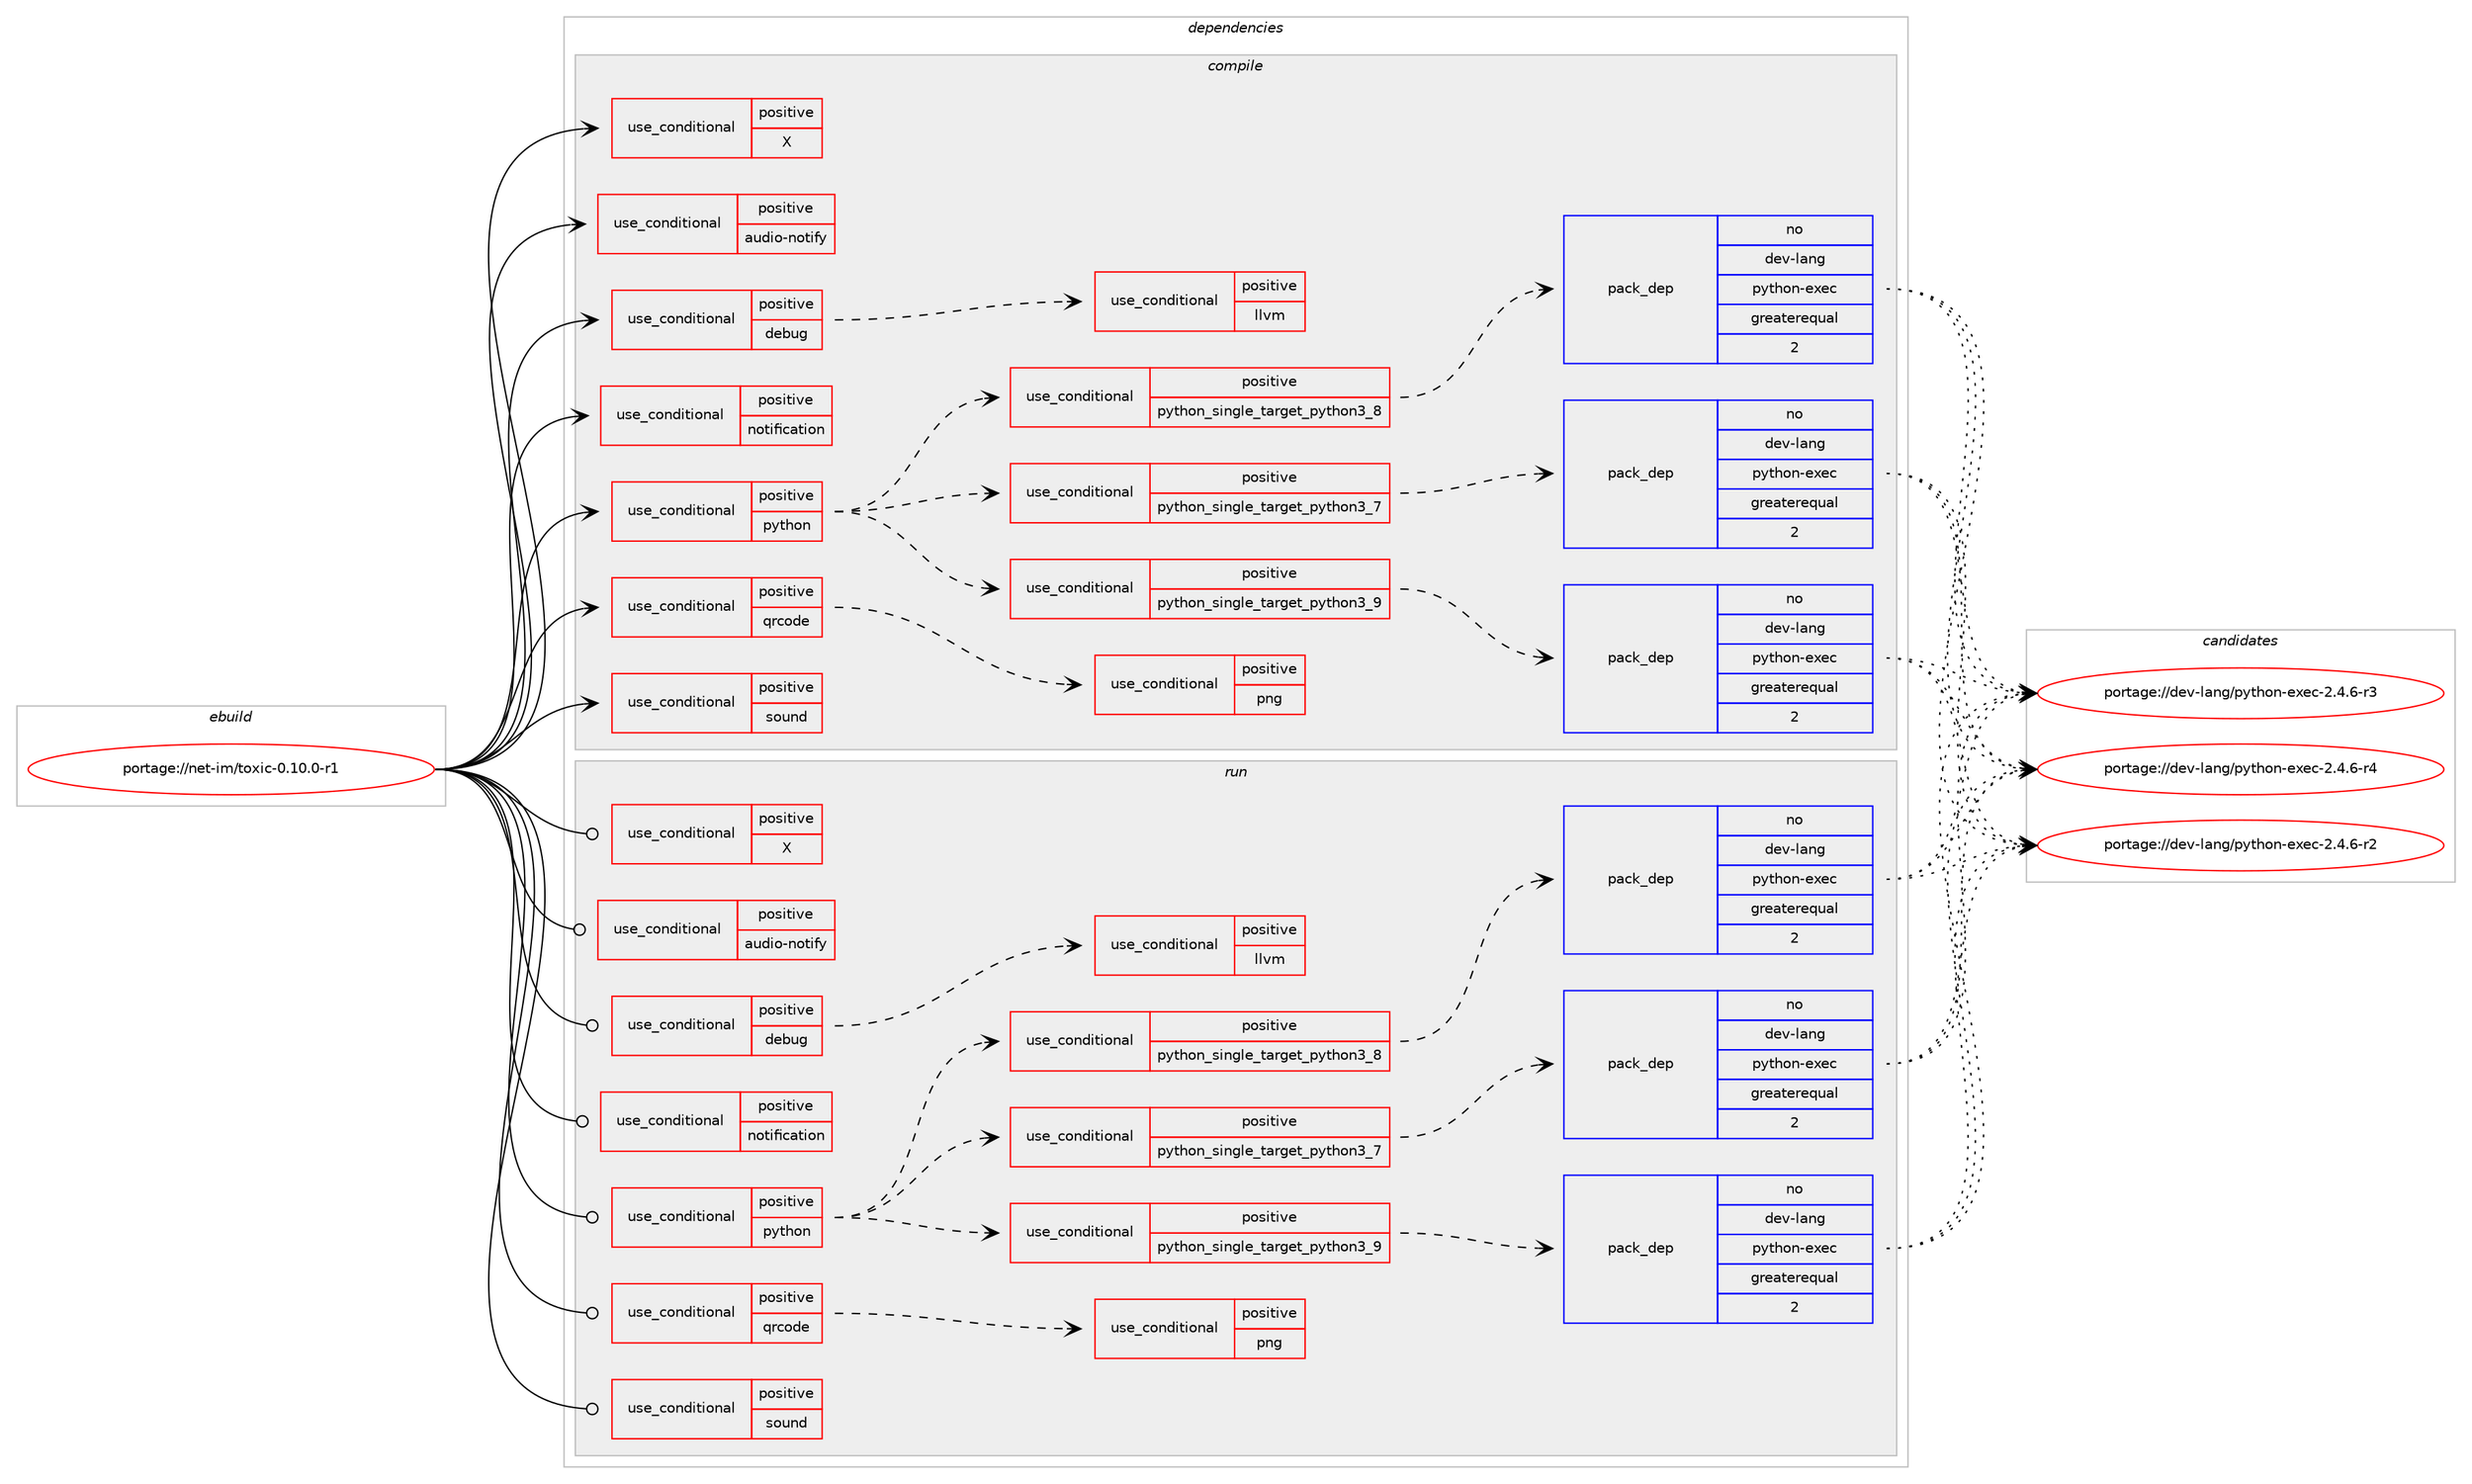 digraph prolog {

# *************
# Graph options
# *************

newrank=true;
concentrate=true;
compound=true;
graph [rankdir=LR,fontname=Helvetica,fontsize=10,ranksep=1.5];#, ranksep=2.5, nodesep=0.2];
edge  [arrowhead=vee];
node  [fontname=Helvetica,fontsize=10];

# **********
# The ebuild
# **********

subgraph cluster_leftcol {
color=gray;
rank=same;
label=<<i>ebuild</i>>;
id [label="portage://net-im/toxic-0.10.0-r1", color=red, width=4, href="../net-im/toxic-0.10.0-r1.svg"];
}

# ****************
# The dependencies
# ****************

subgraph cluster_midcol {
color=gray;
label=<<i>dependencies</i>>;
subgraph cluster_compile {
fillcolor="#eeeeee";
style=filled;
label=<<i>compile</i>>;
subgraph cond596 {
dependency873 [label=<<TABLE BORDER="0" CELLBORDER="1" CELLSPACING="0" CELLPADDING="4"><TR><TD ROWSPAN="3" CELLPADDING="10">use_conditional</TD></TR><TR><TD>positive</TD></TR><TR><TD>X</TD></TR></TABLE>>, shape=none, color=red];
# *** BEGIN UNKNOWN DEPENDENCY TYPE (TODO) ***
# dependency873 -> package_dependency(portage://net-im/toxic-0.10.0-r1,install,no,x11-base,xorg-proto,none,[,,],[],[])
# *** END UNKNOWN DEPENDENCY TYPE (TODO) ***

# *** BEGIN UNKNOWN DEPENDENCY TYPE (TODO) ***
# dependency873 -> package_dependency(portage://net-im/toxic-0.10.0-r1,install,no,x11-libs,libX11,none,[,,],[],[])
# *** END UNKNOWN DEPENDENCY TYPE (TODO) ***

}
id:e -> dependency873:w [weight=20,style="solid",arrowhead="vee"];
subgraph cond597 {
dependency874 [label=<<TABLE BORDER="0" CELLBORDER="1" CELLSPACING="0" CELLPADDING="4"><TR><TD ROWSPAN="3" CELLPADDING="10">use_conditional</TD></TR><TR><TD>positive</TD></TR><TR><TD>audio-notify</TD></TR></TABLE>>, shape=none, color=red];
# *** BEGIN UNKNOWN DEPENDENCY TYPE (TODO) ***
# dependency874 -> package_dependency(portage://net-im/toxic-0.10.0-r1,install,no,media-libs,freealut,none,[,,],[],[])
# *** END UNKNOWN DEPENDENCY TYPE (TODO) ***

# *** BEGIN UNKNOWN DEPENDENCY TYPE (TODO) ***
# dependency874 -> package_dependency(portage://net-im/toxic-0.10.0-r1,install,no,media-libs,openal,none,[,,],[],[])
# *** END UNKNOWN DEPENDENCY TYPE (TODO) ***

}
id:e -> dependency874:w [weight=20,style="solid",arrowhead="vee"];
subgraph cond598 {
dependency875 [label=<<TABLE BORDER="0" CELLBORDER="1" CELLSPACING="0" CELLPADDING="4"><TR><TD ROWSPAN="3" CELLPADDING="10">use_conditional</TD></TR><TR><TD>positive</TD></TR><TR><TD>debug</TD></TR></TABLE>>, shape=none, color=red];
subgraph cond599 {
dependency876 [label=<<TABLE BORDER="0" CELLBORDER="1" CELLSPACING="0" CELLPADDING="4"><TR><TD ROWSPAN="3" CELLPADDING="10">use_conditional</TD></TR><TR><TD>positive</TD></TR><TR><TD>llvm</TD></TR></TABLE>>, shape=none, color=red];
# *** BEGIN UNKNOWN DEPENDENCY TYPE (TODO) ***
# dependency876 -> package_dependency(portage://net-im/toxic-0.10.0-r1,install,no,sys-devel,llvm,none,[,,],any_different_slot,[])
# *** END UNKNOWN DEPENDENCY TYPE (TODO) ***

}
dependency875:e -> dependency876:w [weight=20,style="dashed",arrowhead="vee"];
}
id:e -> dependency875:w [weight=20,style="solid",arrowhead="vee"];
subgraph cond600 {
dependency877 [label=<<TABLE BORDER="0" CELLBORDER="1" CELLSPACING="0" CELLPADDING="4"><TR><TD ROWSPAN="3" CELLPADDING="10">use_conditional</TD></TR><TR><TD>positive</TD></TR><TR><TD>notification</TD></TR></TABLE>>, shape=none, color=red];
# *** BEGIN UNKNOWN DEPENDENCY TYPE (TODO) ***
# dependency877 -> package_dependency(portage://net-im/toxic-0.10.0-r1,install,no,x11-libs,libnotify,none,[,,],[],[])
# *** END UNKNOWN DEPENDENCY TYPE (TODO) ***

}
id:e -> dependency877:w [weight=20,style="solid",arrowhead="vee"];
subgraph cond601 {
dependency878 [label=<<TABLE BORDER="0" CELLBORDER="1" CELLSPACING="0" CELLPADDING="4"><TR><TD ROWSPAN="3" CELLPADDING="10">use_conditional</TD></TR><TR><TD>positive</TD></TR><TR><TD>python</TD></TR></TABLE>>, shape=none, color=red];
subgraph cond602 {
dependency879 [label=<<TABLE BORDER="0" CELLBORDER="1" CELLSPACING="0" CELLPADDING="4"><TR><TD ROWSPAN="3" CELLPADDING="10">use_conditional</TD></TR><TR><TD>positive</TD></TR><TR><TD>python_single_target_python3_7</TD></TR></TABLE>>, shape=none, color=red];
# *** BEGIN UNKNOWN DEPENDENCY TYPE (TODO) ***
# dependency879 -> package_dependency(portage://net-im/toxic-0.10.0-r1,install,no,dev-lang,python,none,[,,],[slot(3.7)],[])
# *** END UNKNOWN DEPENDENCY TYPE (TODO) ***

subgraph pack260 {
dependency880 [label=<<TABLE BORDER="0" CELLBORDER="1" CELLSPACING="0" CELLPADDING="4" WIDTH="220"><TR><TD ROWSPAN="6" CELLPADDING="30">pack_dep</TD></TR><TR><TD WIDTH="110">no</TD></TR><TR><TD>dev-lang</TD></TR><TR><TD>python-exec</TD></TR><TR><TD>greaterequal</TD></TR><TR><TD>2</TD></TR></TABLE>>, shape=none, color=blue];
}
dependency879:e -> dependency880:w [weight=20,style="dashed",arrowhead="vee"];
}
dependency878:e -> dependency879:w [weight=20,style="dashed",arrowhead="vee"];
subgraph cond603 {
dependency881 [label=<<TABLE BORDER="0" CELLBORDER="1" CELLSPACING="0" CELLPADDING="4"><TR><TD ROWSPAN="3" CELLPADDING="10">use_conditional</TD></TR><TR><TD>positive</TD></TR><TR><TD>python_single_target_python3_8</TD></TR></TABLE>>, shape=none, color=red];
# *** BEGIN UNKNOWN DEPENDENCY TYPE (TODO) ***
# dependency881 -> package_dependency(portage://net-im/toxic-0.10.0-r1,install,no,dev-lang,python,none,[,,],[slot(3.8)],[])
# *** END UNKNOWN DEPENDENCY TYPE (TODO) ***

subgraph pack261 {
dependency882 [label=<<TABLE BORDER="0" CELLBORDER="1" CELLSPACING="0" CELLPADDING="4" WIDTH="220"><TR><TD ROWSPAN="6" CELLPADDING="30">pack_dep</TD></TR><TR><TD WIDTH="110">no</TD></TR><TR><TD>dev-lang</TD></TR><TR><TD>python-exec</TD></TR><TR><TD>greaterequal</TD></TR><TR><TD>2</TD></TR></TABLE>>, shape=none, color=blue];
}
dependency881:e -> dependency882:w [weight=20,style="dashed",arrowhead="vee"];
}
dependency878:e -> dependency881:w [weight=20,style="dashed",arrowhead="vee"];
subgraph cond604 {
dependency883 [label=<<TABLE BORDER="0" CELLBORDER="1" CELLSPACING="0" CELLPADDING="4"><TR><TD ROWSPAN="3" CELLPADDING="10">use_conditional</TD></TR><TR><TD>positive</TD></TR><TR><TD>python_single_target_python3_9</TD></TR></TABLE>>, shape=none, color=red];
# *** BEGIN UNKNOWN DEPENDENCY TYPE (TODO) ***
# dependency883 -> package_dependency(portage://net-im/toxic-0.10.0-r1,install,no,dev-lang,python,none,[,,],[slot(3.9)],[])
# *** END UNKNOWN DEPENDENCY TYPE (TODO) ***

subgraph pack262 {
dependency884 [label=<<TABLE BORDER="0" CELLBORDER="1" CELLSPACING="0" CELLPADDING="4" WIDTH="220"><TR><TD ROWSPAN="6" CELLPADDING="30">pack_dep</TD></TR><TR><TD WIDTH="110">no</TD></TR><TR><TD>dev-lang</TD></TR><TR><TD>python-exec</TD></TR><TR><TD>greaterequal</TD></TR><TR><TD>2</TD></TR></TABLE>>, shape=none, color=blue];
}
dependency883:e -> dependency884:w [weight=20,style="dashed",arrowhead="vee"];
}
dependency878:e -> dependency883:w [weight=20,style="dashed",arrowhead="vee"];
}
id:e -> dependency878:w [weight=20,style="solid",arrowhead="vee"];
subgraph cond605 {
dependency885 [label=<<TABLE BORDER="0" CELLBORDER="1" CELLSPACING="0" CELLPADDING="4"><TR><TD ROWSPAN="3" CELLPADDING="10">use_conditional</TD></TR><TR><TD>positive</TD></TR><TR><TD>qrcode</TD></TR></TABLE>>, shape=none, color=red];
# *** BEGIN UNKNOWN DEPENDENCY TYPE (TODO) ***
# dependency885 -> package_dependency(portage://net-im/toxic-0.10.0-r1,install,no,media-gfx,qrencode,none,[,,],any_same_slot,[])
# *** END UNKNOWN DEPENDENCY TYPE (TODO) ***

subgraph cond606 {
dependency886 [label=<<TABLE BORDER="0" CELLBORDER="1" CELLSPACING="0" CELLPADDING="4"><TR><TD ROWSPAN="3" CELLPADDING="10">use_conditional</TD></TR><TR><TD>positive</TD></TR><TR><TD>png</TD></TR></TABLE>>, shape=none, color=red];
# *** BEGIN UNKNOWN DEPENDENCY TYPE (TODO) ***
# dependency886 -> package_dependency(portage://net-im/toxic-0.10.0-r1,install,no,media-libs,libpng,none,[,,],[],[])
# *** END UNKNOWN DEPENDENCY TYPE (TODO) ***

}
dependency885:e -> dependency886:w [weight=20,style="dashed",arrowhead="vee"];
}
id:e -> dependency885:w [weight=20,style="solid",arrowhead="vee"];
subgraph cond607 {
dependency887 [label=<<TABLE BORDER="0" CELLBORDER="1" CELLSPACING="0" CELLPADDING="4"><TR><TD ROWSPAN="3" CELLPADDING="10">use_conditional</TD></TR><TR><TD>positive</TD></TR><TR><TD>sound</TD></TR></TABLE>>, shape=none, color=red];
# *** BEGIN UNKNOWN DEPENDENCY TYPE (TODO) ***
# dependency887 -> package_dependency(portage://net-im/toxic-0.10.0-r1,install,no,media-libs,openal,none,[,,],[],[])
# *** END UNKNOWN DEPENDENCY TYPE (TODO) ***

# *** BEGIN UNKNOWN DEPENDENCY TYPE (TODO) ***
# dependency887 -> package_dependency(portage://net-im/toxic-0.10.0-r1,install,no,net-libs,tox,none,[,,],any_same_slot,[use(enable(av),none)])
# *** END UNKNOWN DEPENDENCY TYPE (TODO) ***

}
id:e -> dependency887:w [weight=20,style="solid",arrowhead="vee"];
# *** BEGIN UNKNOWN DEPENDENCY TYPE (TODO) ***
# id -> package_dependency(portage://net-im/toxic-0.10.0-r1,install,no,dev-libs,libconfig,none,[,,],any_same_slot,[])
# *** END UNKNOWN DEPENDENCY TYPE (TODO) ***

# *** BEGIN UNKNOWN DEPENDENCY TYPE (TODO) ***
# id -> package_dependency(portage://net-im/toxic-0.10.0-r1,install,no,dev-util,desktop-file-utils,none,[,,],[],[])
# *** END UNKNOWN DEPENDENCY TYPE (TODO) ***

# *** BEGIN UNKNOWN DEPENDENCY TYPE (TODO) ***
# id -> package_dependency(portage://net-im/toxic-0.10.0-r1,install,no,net-libs,tox,none,[,,],any_same_slot,[])
# *** END UNKNOWN DEPENDENCY TYPE (TODO) ***

# *** BEGIN UNKNOWN DEPENDENCY TYPE (TODO) ***
# id -> package_dependency(portage://net-im/toxic-0.10.0-r1,install,no,net-misc,curl,none,[,,],[],[])
# *** END UNKNOWN DEPENDENCY TYPE (TODO) ***

# *** BEGIN UNKNOWN DEPENDENCY TYPE (TODO) ***
# id -> package_dependency(portage://net-im/toxic-0.10.0-r1,install,no,sys-libs,ncurses,none,[,,],any_same_slot,[])
# *** END UNKNOWN DEPENDENCY TYPE (TODO) ***

# *** BEGIN UNKNOWN DEPENDENCY TYPE (TODO) ***
# id -> package_dependency(portage://net-im/toxic-0.10.0-r1,install,no,x11-misc,shared-mime-info,none,[,,],[],[])
# *** END UNKNOWN DEPENDENCY TYPE (TODO) ***

}
subgraph cluster_compileandrun {
fillcolor="#eeeeee";
style=filled;
label=<<i>compile and run</i>>;
}
subgraph cluster_run {
fillcolor="#eeeeee";
style=filled;
label=<<i>run</i>>;
subgraph cond608 {
dependency888 [label=<<TABLE BORDER="0" CELLBORDER="1" CELLSPACING="0" CELLPADDING="4"><TR><TD ROWSPAN="3" CELLPADDING="10">use_conditional</TD></TR><TR><TD>positive</TD></TR><TR><TD>X</TD></TR></TABLE>>, shape=none, color=red];
# *** BEGIN UNKNOWN DEPENDENCY TYPE (TODO) ***
# dependency888 -> package_dependency(portage://net-im/toxic-0.10.0-r1,run,no,x11-base,xorg-proto,none,[,,],[],[])
# *** END UNKNOWN DEPENDENCY TYPE (TODO) ***

# *** BEGIN UNKNOWN DEPENDENCY TYPE (TODO) ***
# dependency888 -> package_dependency(portage://net-im/toxic-0.10.0-r1,run,no,x11-libs,libX11,none,[,,],[],[])
# *** END UNKNOWN DEPENDENCY TYPE (TODO) ***

}
id:e -> dependency888:w [weight=20,style="solid",arrowhead="odot"];
subgraph cond609 {
dependency889 [label=<<TABLE BORDER="0" CELLBORDER="1" CELLSPACING="0" CELLPADDING="4"><TR><TD ROWSPAN="3" CELLPADDING="10">use_conditional</TD></TR><TR><TD>positive</TD></TR><TR><TD>audio-notify</TD></TR></TABLE>>, shape=none, color=red];
# *** BEGIN UNKNOWN DEPENDENCY TYPE (TODO) ***
# dependency889 -> package_dependency(portage://net-im/toxic-0.10.0-r1,run,no,media-libs,freealut,none,[,,],[],[])
# *** END UNKNOWN DEPENDENCY TYPE (TODO) ***

# *** BEGIN UNKNOWN DEPENDENCY TYPE (TODO) ***
# dependency889 -> package_dependency(portage://net-im/toxic-0.10.0-r1,run,no,media-libs,openal,none,[,,],[],[])
# *** END UNKNOWN DEPENDENCY TYPE (TODO) ***

}
id:e -> dependency889:w [weight=20,style="solid",arrowhead="odot"];
subgraph cond610 {
dependency890 [label=<<TABLE BORDER="0" CELLBORDER="1" CELLSPACING="0" CELLPADDING="4"><TR><TD ROWSPAN="3" CELLPADDING="10">use_conditional</TD></TR><TR><TD>positive</TD></TR><TR><TD>debug</TD></TR></TABLE>>, shape=none, color=red];
subgraph cond611 {
dependency891 [label=<<TABLE BORDER="0" CELLBORDER="1" CELLSPACING="0" CELLPADDING="4"><TR><TD ROWSPAN="3" CELLPADDING="10">use_conditional</TD></TR><TR><TD>positive</TD></TR><TR><TD>llvm</TD></TR></TABLE>>, shape=none, color=red];
# *** BEGIN UNKNOWN DEPENDENCY TYPE (TODO) ***
# dependency891 -> package_dependency(portage://net-im/toxic-0.10.0-r1,run,no,sys-devel,llvm,none,[,,],any_different_slot,[])
# *** END UNKNOWN DEPENDENCY TYPE (TODO) ***

}
dependency890:e -> dependency891:w [weight=20,style="dashed",arrowhead="vee"];
}
id:e -> dependency890:w [weight=20,style="solid",arrowhead="odot"];
subgraph cond612 {
dependency892 [label=<<TABLE BORDER="0" CELLBORDER="1" CELLSPACING="0" CELLPADDING="4"><TR><TD ROWSPAN="3" CELLPADDING="10">use_conditional</TD></TR><TR><TD>positive</TD></TR><TR><TD>notification</TD></TR></TABLE>>, shape=none, color=red];
# *** BEGIN UNKNOWN DEPENDENCY TYPE (TODO) ***
# dependency892 -> package_dependency(portage://net-im/toxic-0.10.0-r1,run,no,x11-libs,libnotify,none,[,,],[],[])
# *** END UNKNOWN DEPENDENCY TYPE (TODO) ***

}
id:e -> dependency892:w [weight=20,style="solid",arrowhead="odot"];
subgraph cond613 {
dependency893 [label=<<TABLE BORDER="0" CELLBORDER="1" CELLSPACING="0" CELLPADDING="4"><TR><TD ROWSPAN="3" CELLPADDING="10">use_conditional</TD></TR><TR><TD>positive</TD></TR><TR><TD>python</TD></TR></TABLE>>, shape=none, color=red];
subgraph cond614 {
dependency894 [label=<<TABLE BORDER="0" CELLBORDER="1" CELLSPACING="0" CELLPADDING="4"><TR><TD ROWSPAN="3" CELLPADDING="10">use_conditional</TD></TR><TR><TD>positive</TD></TR><TR><TD>python_single_target_python3_7</TD></TR></TABLE>>, shape=none, color=red];
# *** BEGIN UNKNOWN DEPENDENCY TYPE (TODO) ***
# dependency894 -> package_dependency(portage://net-im/toxic-0.10.0-r1,run,no,dev-lang,python,none,[,,],[slot(3.7)],[])
# *** END UNKNOWN DEPENDENCY TYPE (TODO) ***

subgraph pack263 {
dependency895 [label=<<TABLE BORDER="0" CELLBORDER="1" CELLSPACING="0" CELLPADDING="4" WIDTH="220"><TR><TD ROWSPAN="6" CELLPADDING="30">pack_dep</TD></TR><TR><TD WIDTH="110">no</TD></TR><TR><TD>dev-lang</TD></TR><TR><TD>python-exec</TD></TR><TR><TD>greaterequal</TD></TR><TR><TD>2</TD></TR></TABLE>>, shape=none, color=blue];
}
dependency894:e -> dependency895:w [weight=20,style="dashed",arrowhead="vee"];
}
dependency893:e -> dependency894:w [weight=20,style="dashed",arrowhead="vee"];
subgraph cond615 {
dependency896 [label=<<TABLE BORDER="0" CELLBORDER="1" CELLSPACING="0" CELLPADDING="4"><TR><TD ROWSPAN="3" CELLPADDING="10">use_conditional</TD></TR><TR><TD>positive</TD></TR><TR><TD>python_single_target_python3_8</TD></TR></TABLE>>, shape=none, color=red];
# *** BEGIN UNKNOWN DEPENDENCY TYPE (TODO) ***
# dependency896 -> package_dependency(portage://net-im/toxic-0.10.0-r1,run,no,dev-lang,python,none,[,,],[slot(3.8)],[])
# *** END UNKNOWN DEPENDENCY TYPE (TODO) ***

subgraph pack264 {
dependency897 [label=<<TABLE BORDER="0" CELLBORDER="1" CELLSPACING="0" CELLPADDING="4" WIDTH="220"><TR><TD ROWSPAN="6" CELLPADDING="30">pack_dep</TD></TR><TR><TD WIDTH="110">no</TD></TR><TR><TD>dev-lang</TD></TR><TR><TD>python-exec</TD></TR><TR><TD>greaterequal</TD></TR><TR><TD>2</TD></TR></TABLE>>, shape=none, color=blue];
}
dependency896:e -> dependency897:w [weight=20,style="dashed",arrowhead="vee"];
}
dependency893:e -> dependency896:w [weight=20,style="dashed",arrowhead="vee"];
subgraph cond616 {
dependency898 [label=<<TABLE BORDER="0" CELLBORDER="1" CELLSPACING="0" CELLPADDING="4"><TR><TD ROWSPAN="3" CELLPADDING="10">use_conditional</TD></TR><TR><TD>positive</TD></TR><TR><TD>python_single_target_python3_9</TD></TR></TABLE>>, shape=none, color=red];
# *** BEGIN UNKNOWN DEPENDENCY TYPE (TODO) ***
# dependency898 -> package_dependency(portage://net-im/toxic-0.10.0-r1,run,no,dev-lang,python,none,[,,],[slot(3.9)],[])
# *** END UNKNOWN DEPENDENCY TYPE (TODO) ***

subgraph pack265 {
dependency899 [label=<<TABLE BORDER="0" CELLBORDER="1" CELLSPACING="0" CELLPADDING="4" WIDTH="220"><TR><TD ROWSPAN="6" CELLPADDING="30">pack_dep</TD></TR><TR><TD WIDTH="110">no</TD></TR><TR><TD>dev-lang</TD></TR><TR><TD>python-exec</TD></TR><TR><TD>greaterequal</TD></TR><TR><TD>2</TD></TR></TABLE>>, shape=none, color=blue];
}
dependency898:e -> dependency899:w [weight=20,style="dashed",arrowhead="vee"];
}
dependency893:e -> dependency898:w [weight=20,style="dashed",arrowhead="vee"];
}
id:e -> dependency893:w [weight=20,style="solid",arrowhead="odot"];
subgraph cond617 {
dependency900 [label=<<TABLE BORDER="0" CELLBORDER="1" CELLSPACING="0" CELLPADDING="4"><TR><TD ROWSPAN="3" CELLPADDING="10">use_conditional</TD></TR><TR><TD>positive</TD></TR><TR><TD>qrcode</TD></TR></TABLE>>, shape=none, color=red];
# *** BEGIN UNKNOWN DEPENDENCY TYPE (TODO) ***
# dependency900 -> package_dependency(portage://net-im/toxic-0.10.0-r1,run,no,media-gfx,qrencode,none,[,,],any_same_slot,[])
# *** END UNKNOWN DEPENDENCY TYPE (TODO) ***

subgraph cond618 {
dependency901 [label=<<TABLE BORDER="0" CELLBORDER="1" CELLSPACING="0" CELLPADDING="4"><TR><TD ROWSPAN="3" CELLPADDING="10">use_conditional</TD></TR><TR><TD>positive</TD></TR><TR><TD>png</TD></TR></TABLE>>, shape=none, color=red];
# *** BEGIN UNKNOWN DEPENDENCY TYPE (TODO) ***
# dependency901 -> package_dependency(portage://net-im/toxic-0.10.0-r1,run,no,media-libs,libpng,none,[,,],[],[])
# *** END UNKNOWN DEPENDENCY TYPE (TODO) ***

}
dependency900:e -> dependency901:w [weight=20,style="dashed",arrowhead="vee"];
}
id:e -> dependency900:w [weight=20,style="solid",arrowhead="odot"];
subgraph cond619 {
dependency902 [label=<<TABLE BORDER="0" CELLBORDER="1" CELLSPACING="0" CELLPADDING="4"><TR><TD ROWSPAN="3" CELLPADDING="10">use_conditional</TD></TR><TR><TD>positive</TD></TR><TR><TD>sound</TD></TR></TABLE>>, shape=none, color=red];
# *** BEGIN UNKNOWN DEPENDENCY TYPE (TODO) ***
# dependency902 -> package_dependency(portage://net-im/toxic-0.10.0-r1,run,no,media-libs,openal,none,[,,],[],[])
# *** END UNKNOWN DEPENDENCY TYPE (TODO) ***

# *** BEGIN UNKNOWN DEPENDENCY TYPE (TODO) ***
# dependency902 -> package_dependency(portage://net-im/toxic-0.10.0-r1,run,no,net-libs,tox,none,[,,],any_same_slot,[use(enable(av),none)])
# *** END UNKNOWN DEPENDENCY TYPE (TODO) ***

}
id:e -> dependency902:w [weight=20,style="solid",arrowhead="odot"];
# *** BEGIN UNKNOWN DEPENDENCY TYPE (TODO) ***
# id -> package_dependency(portage://net-im/toxic-0.10.0-r1,run,no,dev-libs,libconfig,none,[,,],any_same_slot,[])
# *** END UNKNOWN DEPENDENCY TYPE (TODO) ***

# *** BEGIN UNKNOWN DEPENDENCY TYPE (TODO) ***
# id -> package_dependency(portage://net-im/toxic-0.10.0-r1,run,no,net-libs,tox,none,[,,],any_same_slot,[])
# *** END UNKNOWN DEPENDENCY TYPE (TODO) ***

# *** BEGIN UNKNOWN DEPENDENCY TYPE (TODO) ***
# id -> package_dependency(portage://net-im/toxic-0.10.0-r1,run,no,net-misc,curl,none,[,,],[],[])
# *** END UNKNOWN DEPENDENCY TYPE (TODO) ***

# *** BEGIN UNKNOWN DEPENDENCY TYPE (TODO) ***
# id -> package_dependency(portage://net-im/toxic-0.10.0-r1,run,no,sys-libs,ncurses,none,[,,],any_same_slot,[])
# *** END UNKNOWN DEPENDENCY TYPE (TODO) ***

}
}

# **************
# The candidates
# **************

subgraph cluster_choices {
rank=same;
color=gray;
label=<<i>candidates</i>>;

subgraph choice260 {
color=black;
nodesep=1;
choice10010111845108971101034711212111610411111045101120101994550465246544511450 [label="portage://dev-lang/python-exec-2.4.6-r2", color=red, width=4,href="../dev-lang/python-exec-2.4.6-r2.svg"];
choice10010111845108971101034711212111610411111045101120101994550465246544511451 [label="portage://dev-lang/python-exec-2.4.6-r3", color=red, width=4,href="../dev-lang/python-exec-2.4.6-r3.svg"];
choice10010111845108971101034711212111610411111045101120101994550465246544511452 [label="portage://dev-lang/python-exec-2.4.6-r4", color=red, width=4,href="../dev-lang/python-exec-2.4.6-r4.svg"];
dependency880:e -> choice10010111845108971101034711212111610411111045101120101994550465246544511450:w [style=dotted,weight="100"];
dependency880:e -> choice10010111845108971101034711212111610411111045101120101994550465246544511451:w [style=dotted,weight="100"];
dependency880:e -> choice10010111845108971101034711212111610411111045101120101994550465246544511452:w [style=dotted,weight="100"];
}
subgraph choice261 {
color=black;
nodesep=1;
choice10010111845108971101034711212111610411111045101120101994550465246544511450 [label="portage://dev-lang/python-exec-2.4.6-r2", color=red, width=4,href="../dev-lang/python-exec-2.4.6-r2.svg"];
choice10010111845108971101034711212111610411111045101120101994550465246544511451 [label="portage://dev-lang/python-exec-2.4.6-r3", color=red, width=4,href="../dev-lang/python-exec-2.4.6-r3.svg"];
choice10010111845108971101034711212111610411111045101120101994550465246544511452 [label="portage://dev-lang/python-exec-2.4.6-r4", color=red, width=4,href="../dev-lang/python-exec-2.4.6-r4.svg"];
dependency882:e -> choice10010111845108971101034711212111610411111045101120101994550465246544511450:w [style=dotted,weight="100"];
dependency882:e -> choice10010111845108971101034711212111610411111045101120101994550465246544511451:w [style=dotted,weight="100"];
dependency882:e -> choice10010111845108971101034711212111610411111045101120101994550465246544511452:w [style=dotted,weight="100"];
}
subgraph choice262 {
color=black;
nodesep=1;
choice10010111845108971101034711212111610411111045101120101994550465246544511450 [label="portage://dev-lang/python-exec-2.4.6-r2", color=red, width=4,href="../dev-lang/python-exec-2.4.6-r2.svg"];
choice10010111845108971101034711212111610411111045101120101994550465246544511451 [label="portage://dev-lang/python-exec-2.4.6-r3", color=red, width=4,href="../dev-lang/python-exec-2.4.6-r3.svg"];
choice10010111845108971101034711212111610411111045101120101994550465246544511452 [label="portage://dev-lang/python-exec-2.4.6-r4", color=red, width=4,href="../dev-lang/python-exec-2.4.6-r4.svg"];
dependency884:e -> choice10010111845108971101034711212111610411111045101120101994550465246544511450:w [style=dotted,weight="100"];
dependency884:e -> choice10010111845108971101034711212111610411111045101120101994550465246544511451:w [style=dotted,weight="100"];
dependency884:e -> choice10010111845108971101034711212111610411111045101120101994550465246544511452:w [style=dotted,weight="100"];
}
subgraph choice263 {
color=black;
nodesep=1;
choice10010111845108971101034711212111610411111045101120101994550465246544511450 [label="portage://dev-lang/python-exec-2.4.6-r2", color=red, width=4,href="../dev-lang/python-exec-2.4.6-r2.svg"];
choice10010111845108971101034711212111610411111045101120101994550465246544511451 [label="portage://dev-lang/python-exec-2.4.6-r3", color=red, width=4,href="../dev-lang/python-exec-2.4.6-r3.svg"];
choice10010111845108971101034711212111610411111045101120101994550465246544511452 [label="portage://dev-lang/python-exec-2.4.6-r4", color=red, width=4,href="../dev-lang/python-exec-2.4.6-r4.svg"];
dependency895:e -> choice10010111845108971101034711212111610411111045101120101994550465246544511450:w [style=dotted,weight="100"];
dependency895:e -> choice10010111845108971101034711212111610411111045101120101994550465246544511451:w [style=dotted,weight="100"];
dependency895:e -> choice10010111845108971101034711212111610411111045101120101994550465246544511452:w [style=dotted,weight="100"];
}
subgraph choice264 {
color=black;
nodesep=1;
choice10010111845108971101034711212111610411111045101120101994550465246544511450 [label="portage://dev-lang/python-exec-2.4.6-r2", color=red, width=4,href="../dev-lang/python-exec-2.4.6-r2.svg"];
choice10010111845108971101034711212111610411111045101120101994550465246544511451 [label="portage://dev-lang/python-exec-2.4.6-r3", color=red, width=4,href="../dev-lang/python-exec-2.4.6-r3.svg"];
choice10010111845108971101034711212111610411111045101120101994550465246544511452 [label="portage://dev-lang/python-exec-2.4.6-r4", color=red, width=4,href="../dev-lang/python-exec-2.4.6-r4.svg"];
dependency897:e -> choice10010111845108971101034711212111610411111045101120101994550465246544511450:w [style=dotted,weight="100"];
dependency897:e -> choice10010111845108971101034711212111610411111045101120101994550465246544511451:w [style=dotted,weight="100"];
dependency897:e -> choice10010111845108971101034711212111610411111045101120101994550465246544511452:w [style=dotted,weight="100"];
}
subgraph choice265 {
color=black;
nodesep=1;
choice10010111845108971101034711212111610411111045101120101994550465246544511450 [label="portage://dev-lang/python-exec-2.4.6-r2", color=red, width=4,href="../dev-lang/python-exec-2.4.6-r2.svg"];
choice10010111845108971101034711212111610411111045101120101994550465246544511451 [label="portage://dev-lang/python-exec-2.4.6-r3", color=red, width=4,href="../dev-lang/python-exec-2.4.6-r3.svg"];
choice10010111845108971101034711212111610411111045101120101994550465246544511452 [label="portage://dev-lang/python-exec-2.4.6-r4", color=red, width=4,href="../dev-lang/python-exec-2.4.6-r4.svg"];
dependency899:e -> choice10010111845108971101034711212111610411111045101120101994550465246544511450:w [style=dotted,weight="100"];
dependency899:e -> choice10010111845108971101034711212111610411111045101120101994550465246544511451:w [style=dotted,weight="100"];
dependency899:e -> choice10010111845108971101034711212111610411111045101120101994550465246544511452:w [style=dotted,weight="100"];
}
}

}
